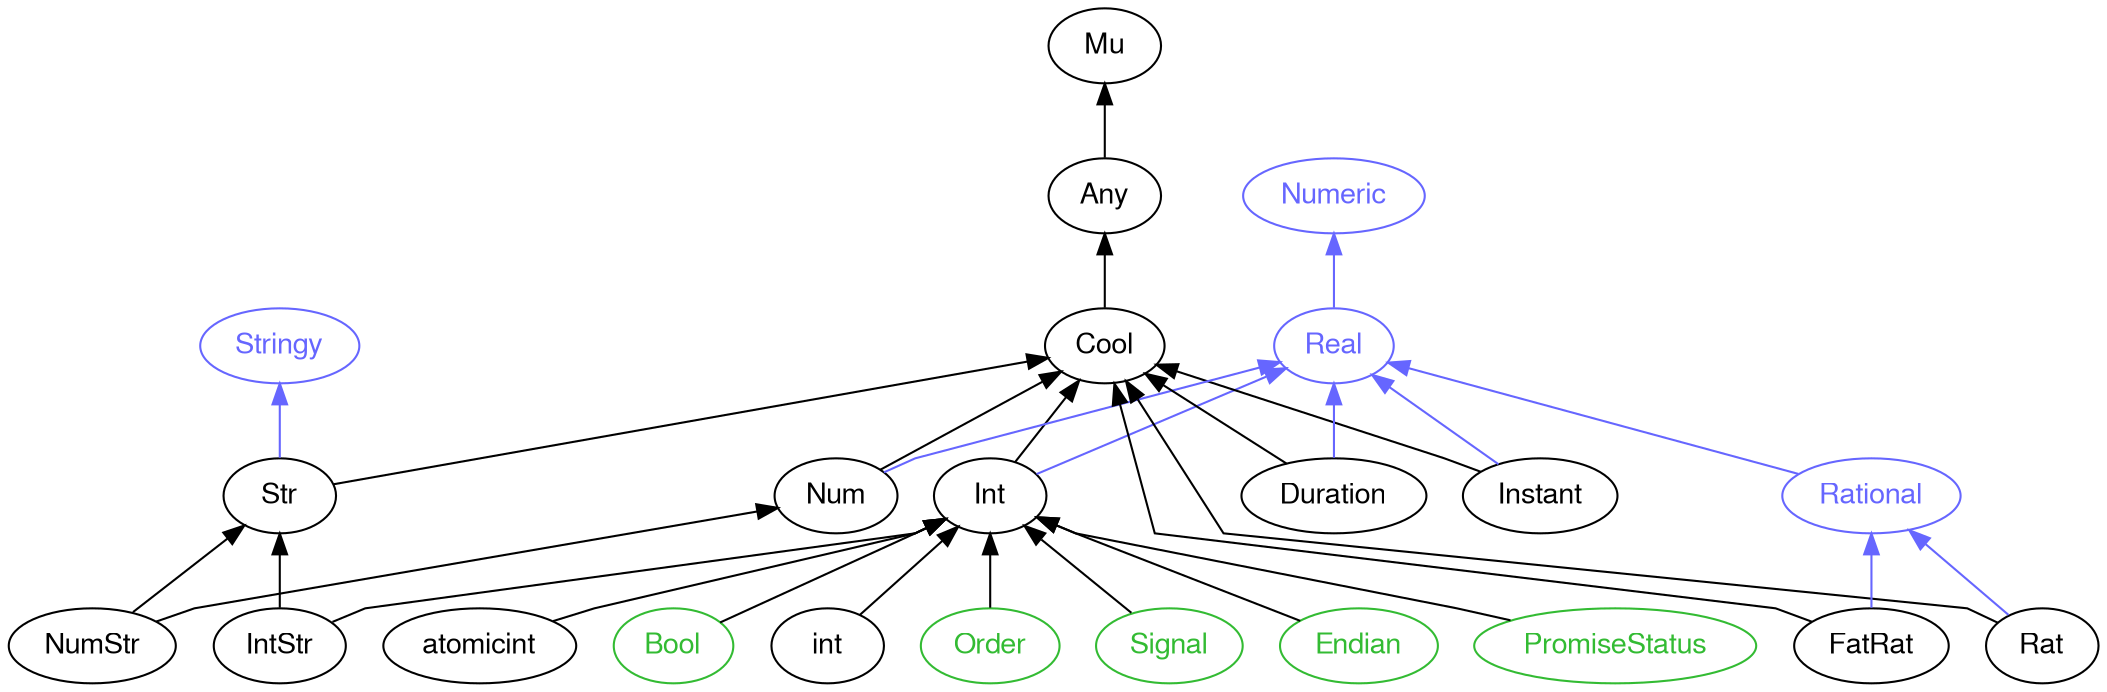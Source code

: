 digraph "perl6-type-graph" {
    rankdir=BT;
    splines=polyline;
    overlap=false; 
    // Types
    "Real" [color="#6666FF", fontcolor="#6666FF", href="/type/Real", fontname="FreeSans"];
    "Numeric" [color="#6666FF", fontcolor="#6666FF", href="/type/Numeric", fontname="FreeSans"];
    "Mu" [color="#000000", fontcolor="#000000", href="/type/Mu", fontname="FreeSans"];
    "Any" [color="#000000", fontcolor="#000000", href="/type/Any", fontname="FreeSans"];
    "Cool" [color="#000000", fontcolor="#000000", href="/type/Cool", fontname="FreeSans"];
    "Int" [color="#000000", fontcolor="#000000", href="/type/Int", fontname="FreeSans"];
    "Instant" [color="#000000", fontcolor="#000000", href="/type/Instant", fontname="FreeSans"];
    "Num" [color="#000000", fontcolor="#000000", href="/type/Num", fontname="FreeSans"];
    "Rational" [color="#6666FF", fontcolor="#6666FF", href="/type/Rational", fontname="FreeSans"];
    "Duration" [color="#000000", fontcolor="#000000", href="/type/Duration", fontname="FreeSans"];
    "Signal" [color="#33BB33", fontcolor="#33BB33", href="/type/Signal", fontname="FreeSans"];
    "Endian" [color="#33BB33", fontcolor="#33BB33", href="/type/Endian", fontname="FreeSans"];
    "Stringy" [color="#6666FF", fontcolor="#6666FF", href="/type/Stringy", fontname="FreeSans"];
    "Str" [color="#000000", fontcolor="#000000", href="/type/Str", fontname="FreeSans"];
    "IntStr" [color="#000000", fontcolor="#000000", href="/type/IntStr", fontname="FreeSans"];
    "PromiseStatus" [color="#33BB33", fontcolor="#33BB33", href="/type/PromiseStatus", fontname="FreeSans"];
    "atomicint" [color="#000000", fontcolor="#000000", href="/type/atomicint", fontname="FreeSans"];
    "Bool" [color="#33BB33", fontcolor="#33BB33", href="/type/Bool", fontname="FreeSans"];
    "int" [color="#000000", fontcolor="#000000", href="/type/int", fontname="FreeSans"];
    "Order" [color="#33BB33", fontcolor="#33BB33", href="/type/Order", fontname="FreeSans"];
    "NumStr" [color="#000000", fontcolor="#000000", href="/type/NumStr", fontname="FreeSans"];
    "Rat" [color="#000000", fontcolor="#000000", href="/type/Rat", fontname="FreeSans"];
    "FatRat" [color="#000000", fontcolor="#000000", href="/type/FatRat", fontname="FreeSans"];

    // Superclasses
    "Any" -> "Mu" [color="#000000"];
    "Cool" -> "Any" [color="#000000"];
    "Int" -> "Cool" [color="#000000"];
    "Instant" -> "Cool" [color="#000000"];
    "Num" -> "Cool" [color="#000000"];
    "Duration" -> "Cool" [color="#000000"];
    "Signal" -> "Int" [color="#000000"];
    "Endian" -> "Int" [color="#000000"];
    "Str" -> "Cool" [color="#000000"];
    "IntStr" -> "Int" [color="#000000"];
    "IntStr" -> "Str" [color="#000000"];
    "PromiseStatus" -> "Int" [color="#000000"];
    "atomicint" -> "Int" [color="#000000"];
    "Bool" -> "Int" [color="#000000"];
    "int" -> "Int" [color="#000000"];
    "Order" -> "Int" [color="#000000"];
    "NumStr" -> "Num" [color="#000000"];
    "NumStr" -> "Str" [color="#000000"];
    "Rat" -> "Cool" [color="#000000"];
    "FatRat" -> "Cool" [color="#000000"];

    // Roles
    "Real" -> "Numeric" [color="#6666FF"];
    "Int" -> "Real" [color="#6666FF"];
    "Instant" -> "Real" [color="#6666FF"];
    "Num" -> "Real" [color="#6666FF"];
    "Rational" -> "Real" [color="#6666FF"];
    "Duration" -> "Real" [color="#6666FF"];
    "Str" -> "Stringy" [color="#6666FF"];
    "Rat" -> "Rational" [color="#6666FF"];
    "FatRat" -> "Rational" [color="#6666FF"];
}
